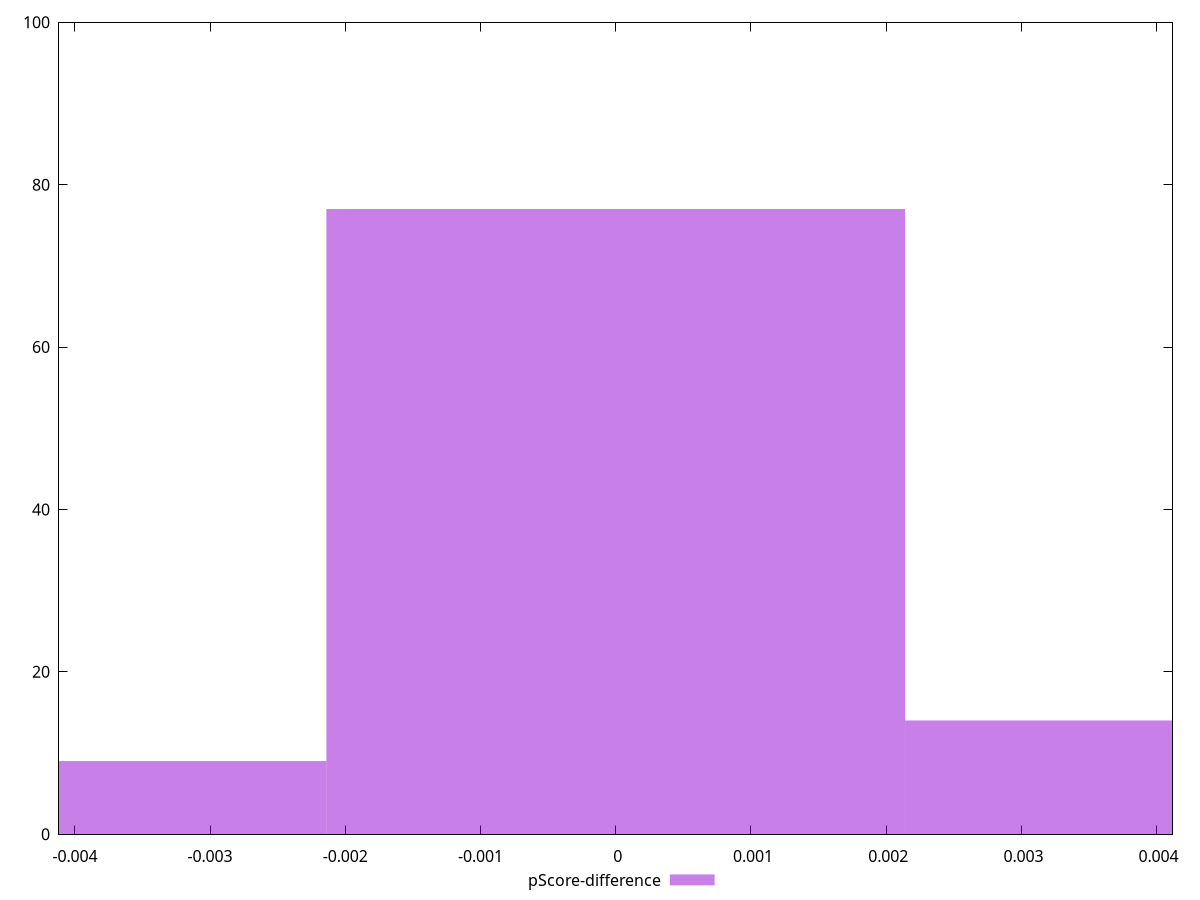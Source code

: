 reset

$pScoreDifference <<EOF
-0.004280142026984679 9
0 77
0.004280142026984679 14
EOF

set key outside below
set boxwidth 0.004280142026984679
set xrange [-0.0041176470588235314:0.0041176470588235314]
set yrange [0:100]
set trange [0:100]
set style fill transparent solid 0.5 noborder
set terminal svg size 640, 490 enhanced background rgb 'white'
set output "reports/report_00033_2021-03-01T14-23-16.841Z/uses-text-compression/samples/astro-inner-cached/pScore-difference/histogram.svg"

plot $pScoreDifference title "pScore-difference" with boxes

reset
